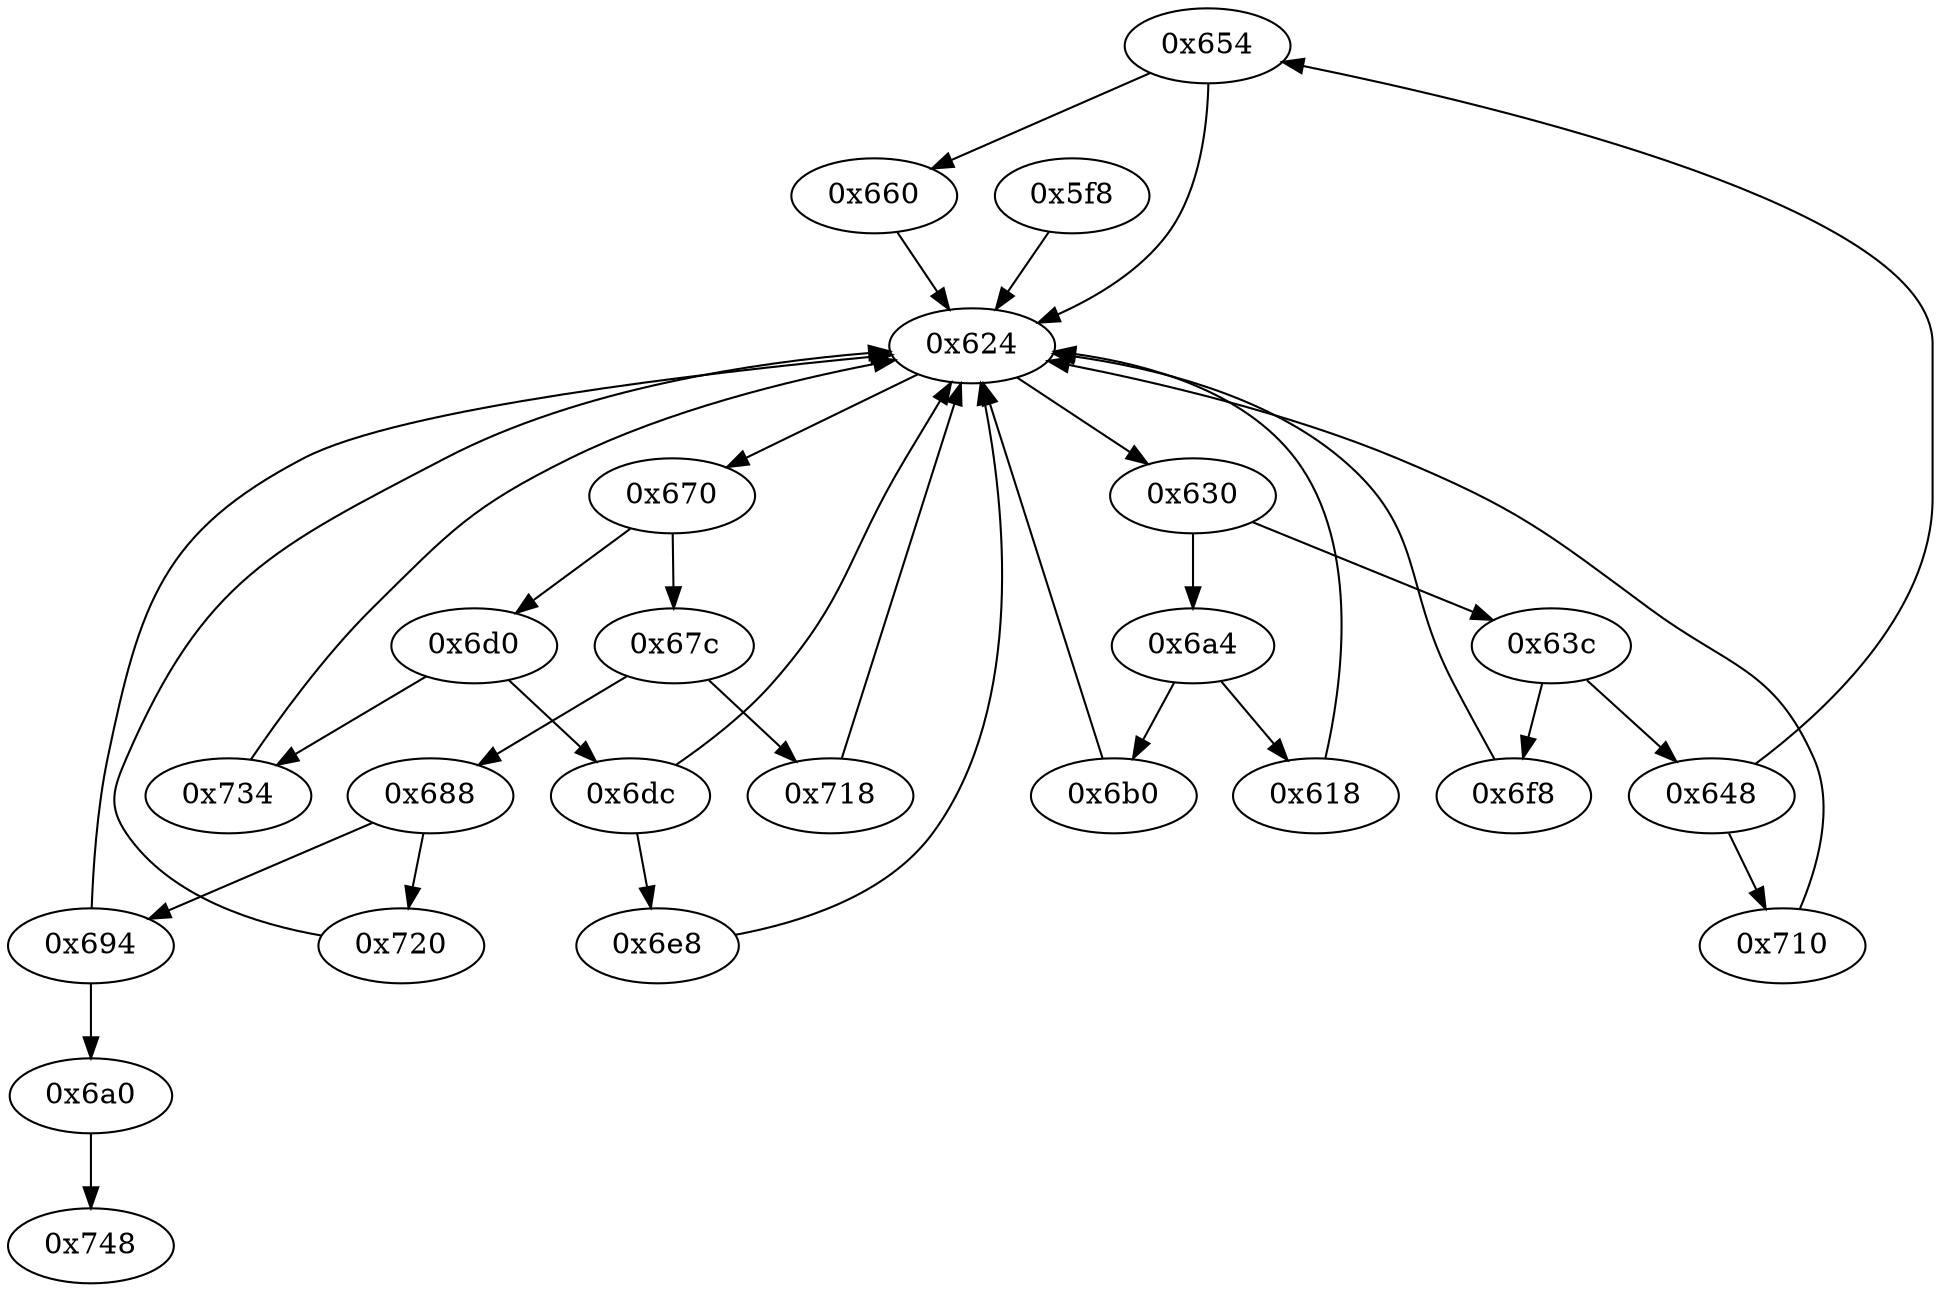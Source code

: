strict digraph "" {
	"0x654"	 [opcode="[u'ldr', u'cmp', u'b']"];
	"0x660"	 [opcode="[u'ldr', u'ldr', u'mov', u'b']"];
	"0x654" -> "0x660";
	"0x624"	 [opcode="[u'ldr', u'cmp', u'b']"];
	"0x654" -> "0x624";
	"0x688"	 [opcode="[u'ldr', u'cmp', u'b']"];
	"0x694"	 [opcode="[u'ldr', u'cmp', u'b']"];
	"0x688" -> "0x694";
	"0x720"	 [opcode="[u'ldr', u'add', u'str', u'ldr', u'b']"];
	"0x688" -> "0x720";
	"0x6dc"	 [opcode="[u'ldr', u'cmp', u'b']"];
	"0x6e8"	 [opcode="[u'mov', u'mov', u'mov', u'b']"];
	"0x6dc" -> "0x6e8";
	"0x6dc" -> "0x624";
	"0x6b0"	 [opcode="[u'str', u'str', u'ldr', u'ldr', u'ldr', u'cmp', u'mov', u'b']"];
	"0x6b0" -> "0x624";
	"0x6a4"	 [opcode="[u'ldr', u'cmp', u'b']"];
	"0x6a4" -> "0x6b0";
	"0x618"	 [opcode="[u'ldr', u'cmp', u'ldr']"];
	"0x6a4" -> "0x618";
	"0x6a0"	 [opcode="[u'b']"];
	"0x748"	 [opcode="[u'mov', u'sub', u'pop']"];
	"0x6a0" -> "0x748";
	"0x710"	 [opcode="[u'ldr', u'b']"];
	"0x710" -> "0x624";
	"0x670"	 [opcode="[u'ldr', u'cmp', u'b']"];
	"0x6d0"	 [opcode="[u'ldr', u'cmp', u'b']"];
	"0x670" -> "0x6d0";
	"0x67c"	 [opcode="[u'ldr', u'cmp', u'b']"];
	"0x670" -> "0x67c";
	"0x718"	 [opcode="[u'ldr', u'b']"];
	"0x718" -> "0x624";
	"0x734"	 [opcode="[u'ldr', u'mov', u'bl', u'ldr', u'b']"];
	"0x734" -> "0x624";
	"0x618" -> "0x624";
	"0x630"	 [opcode="[u'ldr', u'cmp', u'b']"];
	"0x630" -> "0x6a4";
	"0x63c"	 [opcode="[u'ldr', u'cmp', u'b']"];
	"0x630" -> "0x63c";
	"0x694" -> "0x6a0";
	"0x694" -> "0x624";
	"0x6e8" -> "0x624";
	"0x6f8"	 [opcode="[u'ldr', u'ldr', u'add', u'str', u'ldr', u'b']"];
	"0x6f8" -> "0x624";
	"0x6d0" -> "0x6dc";
	"0x6d0" -> "0x734";
	"0x660" -> "0x624";
	"0x648"	 [opcode="[u'ldr', u'cmp', u'b']"];
	"0x648" -> "0x654";
	"0x648" -> "0x710";
	"0x720" -> "0x624";
	"0x63c" -> "0x6f8";
	"0x63c" -> "0x648";
	"0x67c" -> "0x688";
	"0x67c" -> "0x718";
	"0x624" -> "0x670";
	"0x624" -> "0x630";
	"0x5f8"	 [opcode="[u'push', u'add', u'sub', u'ldr', u'ldr', u'ldr', u'add', u'b']"];
	"0x5f8" -> "0x624";
}
